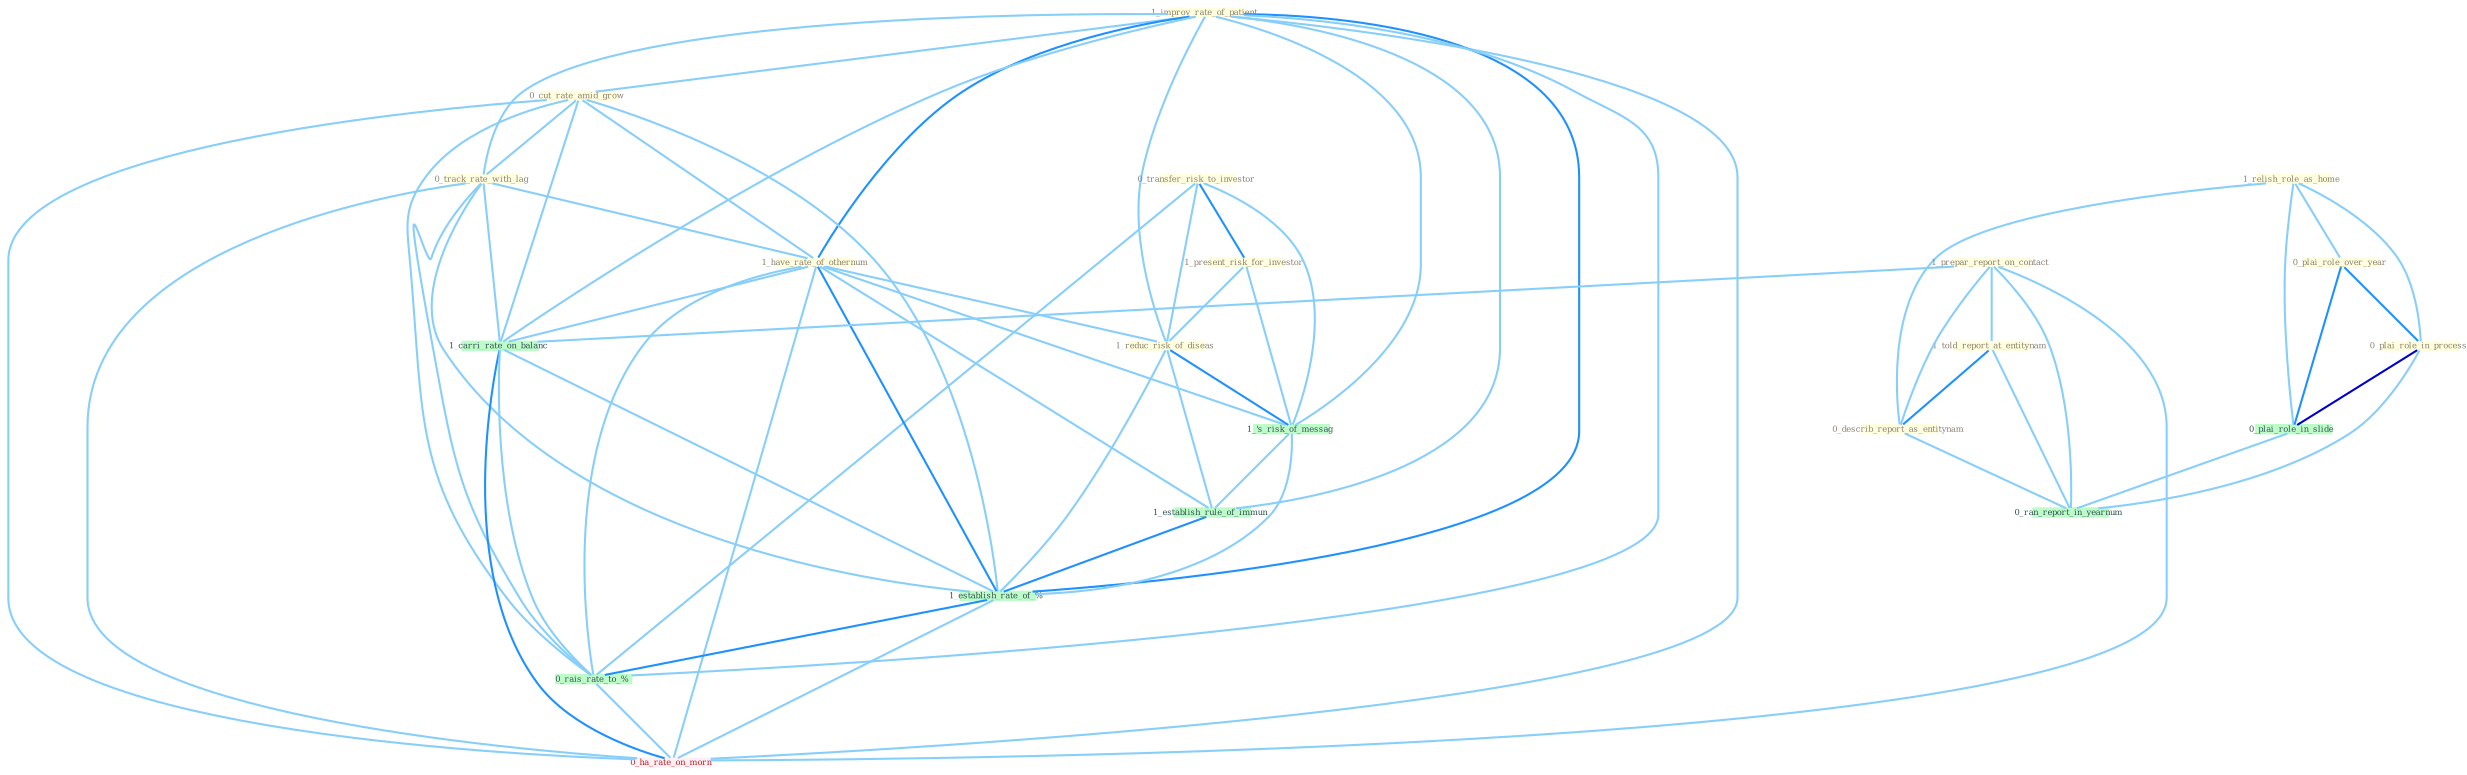 Graph G{ 
    node
    [shape=polygon,style=filled,width=.5,height=.06,color="#BDFCC9",fixedsize=true,fontsize=4,
    fontcolor="#2f4f4f"];
    {node
    [color="#ffffe0", fontcolor="#8b7d6b"] "1_improv_rate_of_patient " "1_relish_role_as_home " "0_transfer_risk_to_investor " "1_present_risk_for_investor " "0_plai_role_over_year " "0_cut_rate_amid_grow " "0_track_rate_with_lag " "1_have_rate_of_othernum " "1_prepar_report_on_contact " "1_reduc_risk_of_diseas " "0_plai_role_in_process " "1_told_report_at_entitynam " "0_describ_report_as_entitynam "}
{node [color="#fff0f5", fontcolor="#b22222"] "0_ha_rate_on_morn "}
edge [color="#B0E2FF"];

	"1_improv_rate_of_patient " -- "0_cut_rate_amid_grow " [w="1", color="#87cefa" ];
	"1_improv_rate_of_patient " -- "0_track_rate_with_lag " [w="1", color="#87cefa" ];
	"1_improv_rate_of_patient " -- "1_have_rate_of_othernum " [w="2", color="#1e90ff" , len=0.8];
	"1_improv_rate_of_patient " -- "1_reduc_risk_of_diseas " [w="1", color="#87cefa" ];
	"1_improv_rate_of_patient " -- "1_carri_rate_on_balanc " [w="1", color="#87cefa" ];
	"1_improv_rate_of_patient " -- "1_'s_risk_of_messag " [w="1", color="#87cefa" ];
	"1_improv_rate_of_patient " -- "1_establish_rule_of_immun " [w="1", color="#87cefa" ];
	"1_improv_rate_of_patient " -- "1_establish_rate_of_% " [w="2", color="#1e90ff" , len=0.8];
	"1_improv_rate_of_patient " -- "0_rais_rate_to_% " [w="1", color="#87cefa" ];
	"1_improv_rate_of_patient " -- "0_ha_rate_on_morn " [w="1", color="#87cefa" ];
	"1_relish_role_as_home " -- "0_plai_role_over_year " [w="1", color="#87cefa" ];
	"1_relish_role_as_home " -- "0_plai_role_in_process " [w="1", color="#87cefa" ];
	"1_relish_role_as_home " -- "0_describ_report_as_entitynam " [w="1", color="#87cefa" ];
	"1_relish_role_as_home " -- "0_plai_role_in_slide " [w="1", color="#87cefa" ];
	"0_transfer_risk_to_investor " -- "1_present_risk_for_investor " [w="2", color="#1e90ff" , len=0.8];
	"0_transfer_risk_to_investor " -- "1_reduc_risk_of_diseas " [w="1", color="#87cefa" ];
	"0_transfer_risk_to_investor " -- "1_'s_risk_of_messag " [w="1", color="#87cefa" ];
	"0_transfer_risk_to_investor " -- "0_rais_rate_to_% " [w="1", color="#87cefa" ];
	"1_present_risk_for_investor " -- "1_reduc_risk_of_diseas " [w="1", color="#87cefa" ];
	"1_present_risk_for_investor " -- "1_'s_risk_of_messag " [w="1", color="#87cefa" ];
	"0_plai_role_over_year " -- "0_plai_role_in_process " [w="2", color="#1e90ff" , len=0.8];
	"0_plai_role_over_year " -- "0_plai_role_in_slide " [w="2", color="#1e90ff" , len=0.8];
	"0_cut_rate_amid_grow " -- "0_track_rate_with_lag " [w="1", color="#87cefa" ];
	"0_cut_rate_amid_grow " -- "1_have_rate_of_othernum " [w="1", color="#87cefa" ];
	"0_cut_rate_amid_grow " -- "1_carri_rate_on_balanc " [w="1", color="#87cefa" ];
	"0_cut_rate_amid_grow " -- "1_establish_rate_of_% " [w="1", color="#87cefa" ];
	"0_cut_rate_amid_grow " -- "0_rais_rate_to_% " [w="1", color="#87cefa" ];
	"0_cut_rate_amid_grow " -- "0_ha_rate_on_morn " [w="1", color="#87cefa" ];
	"0_track_rate_with_lag " -- "1_have_rate_of_othernum " [w="1", color="#87cefa" ];
	"0_track_rate_with_lag " -- "1_carri_rate_on_balanc " [w="1", color="#87cefa" ];
	"0_track_rate_with_lag " -- "1_establish_rate_of_% " [w="1", color="#87cefa" ];
	"0_track_rate_with_lag " -- "0_rais_rate_to_% " [w="1", color="#87cefa" ];
	"0_track_rate_with_lag " -- "0_ha_rate_on_morn " [w="1", color="#87cefa" ];
	"1_have_rate_of_othernum " -- "1_reduc_risk_of_diseas " [w="1", color="#87cefa" ];
	"1_have_rate_of_othernum " -- "1_carri_rate_on_balanc " [w="1", color="#87cefa" ];
	"1_have_rate_of_othernum " -- "1_'s_risk_of_messag " [w="1", color="#87cefa" ];
	"1_have_rate_of_othernum " -- "1_establish_rule_of_immun " [w="1", color="#87cefa" ];
	"1_have_rate_of_othernum " -- "1_establish_rate_of_% " [w="2", color="#1e90ff" , len=0.8];
	"1_have_rate_of_othernum " -- "0_rais_rate_to_% " [w="1", color="#87cefa" ];
	"1_have_rate_of_othernum " -- "0_ha_rate_on_morn " [w="1", color="#87cefa" ];
	"1_prepar_report_on_contact " -- "1_told_report_at_entitynam " [w="1", color="#87cefa" ];
	"1_prepar_report_on_contact " -- "0_describ_report_as_entitynam " [w="1", color="#87cefa" ];
	"1_prepar_report_on_contact " -- "1_carri_rate_on_balanc " [w="1", color="#87cefa" ];
	"1_prepar_report_on_contact " -- "0_ran_report_in_yearnum " [w="1", color="#87cefa" ];
	"1_prepar_report_on_contact " -- "0_ha_rate_on_morn " [w="1", color="#87cefa" ];
	"1_reduc_risk_of_diseas " -- "1_'s_risk_of_messag " [w="2", color="#1e90ff" , len=0.8];
	"1_reduc_risk_of_diseas " -- "1_establish_rule_of_immun " [w="1", color="#87cefa" ];
	"1_reduc_risk_of_diseas " -- "1_establish_rate_of_% " [w="1", color="#87cefa" ];
	"0_plai_role_in_process " -- "0_plai_role_in_slide " [w="3", color="#0000cd" , len=0.6];
	"0_plai_role_in_process " -- "0_ran_report_in_yearnum " [w="1", color="#87cefa" ];
	"1_told_report_at_entitynam " -- "0_describ_report_as_entitynam " [w="2", color="#1e90ff" , len=0.8];
	"1_told_report_at_entitynam " -- "0_ran_report_in_yearnum " [w="1", color="#87cefa" ];
	"0_describ_report_as_entitynam " -- "0_ran_report_in_yearnum " [w="1", color="#87cefa" ];
	"0_plai_role_in_slide " -- "0_ran_report_in_yearnum " [w="1", color="#87cefa" ];
	"1_carri_rate_on_balanc " -- "1_establish_rate_of_% " [w="1", color="#87cefa" ];
	"1_carri_rate_on_balanc " -- "0_rais_rate_to_% " [w="1", color="#87cefa" ];
	"1_carri_rate_on_balanc " -- "0_ha_rate_on_morn " [w="2", color="#1e90ff" , len=0.8];
	"1_'s_risk_of_messag " -- "1_establish_rule_of_immun " [w="1", color="#87cefa" ];
	"1_'s_risk_of_messag " -- "1_establish_rate_of_% " [w="1", color="#87cefa" ];
	"1_establish_rule_of_immun " -- "1_establish_rate_of_% " [w="2", color="#1e90ff" , len=0.8];
	"1_establish_rate_of_% " -- "0_rais_rate_to_% " [w="2", color="#1e90ff" , len=0.8];
	"1_establish_rate_of_% " -- "0_ha_rate_on_morn " [w="1", color="#87cefa" ];
	"0_rais_rate_to_% " -- "0_ha_rate_on_morn " [w="1", color="#87cefa" ];
}